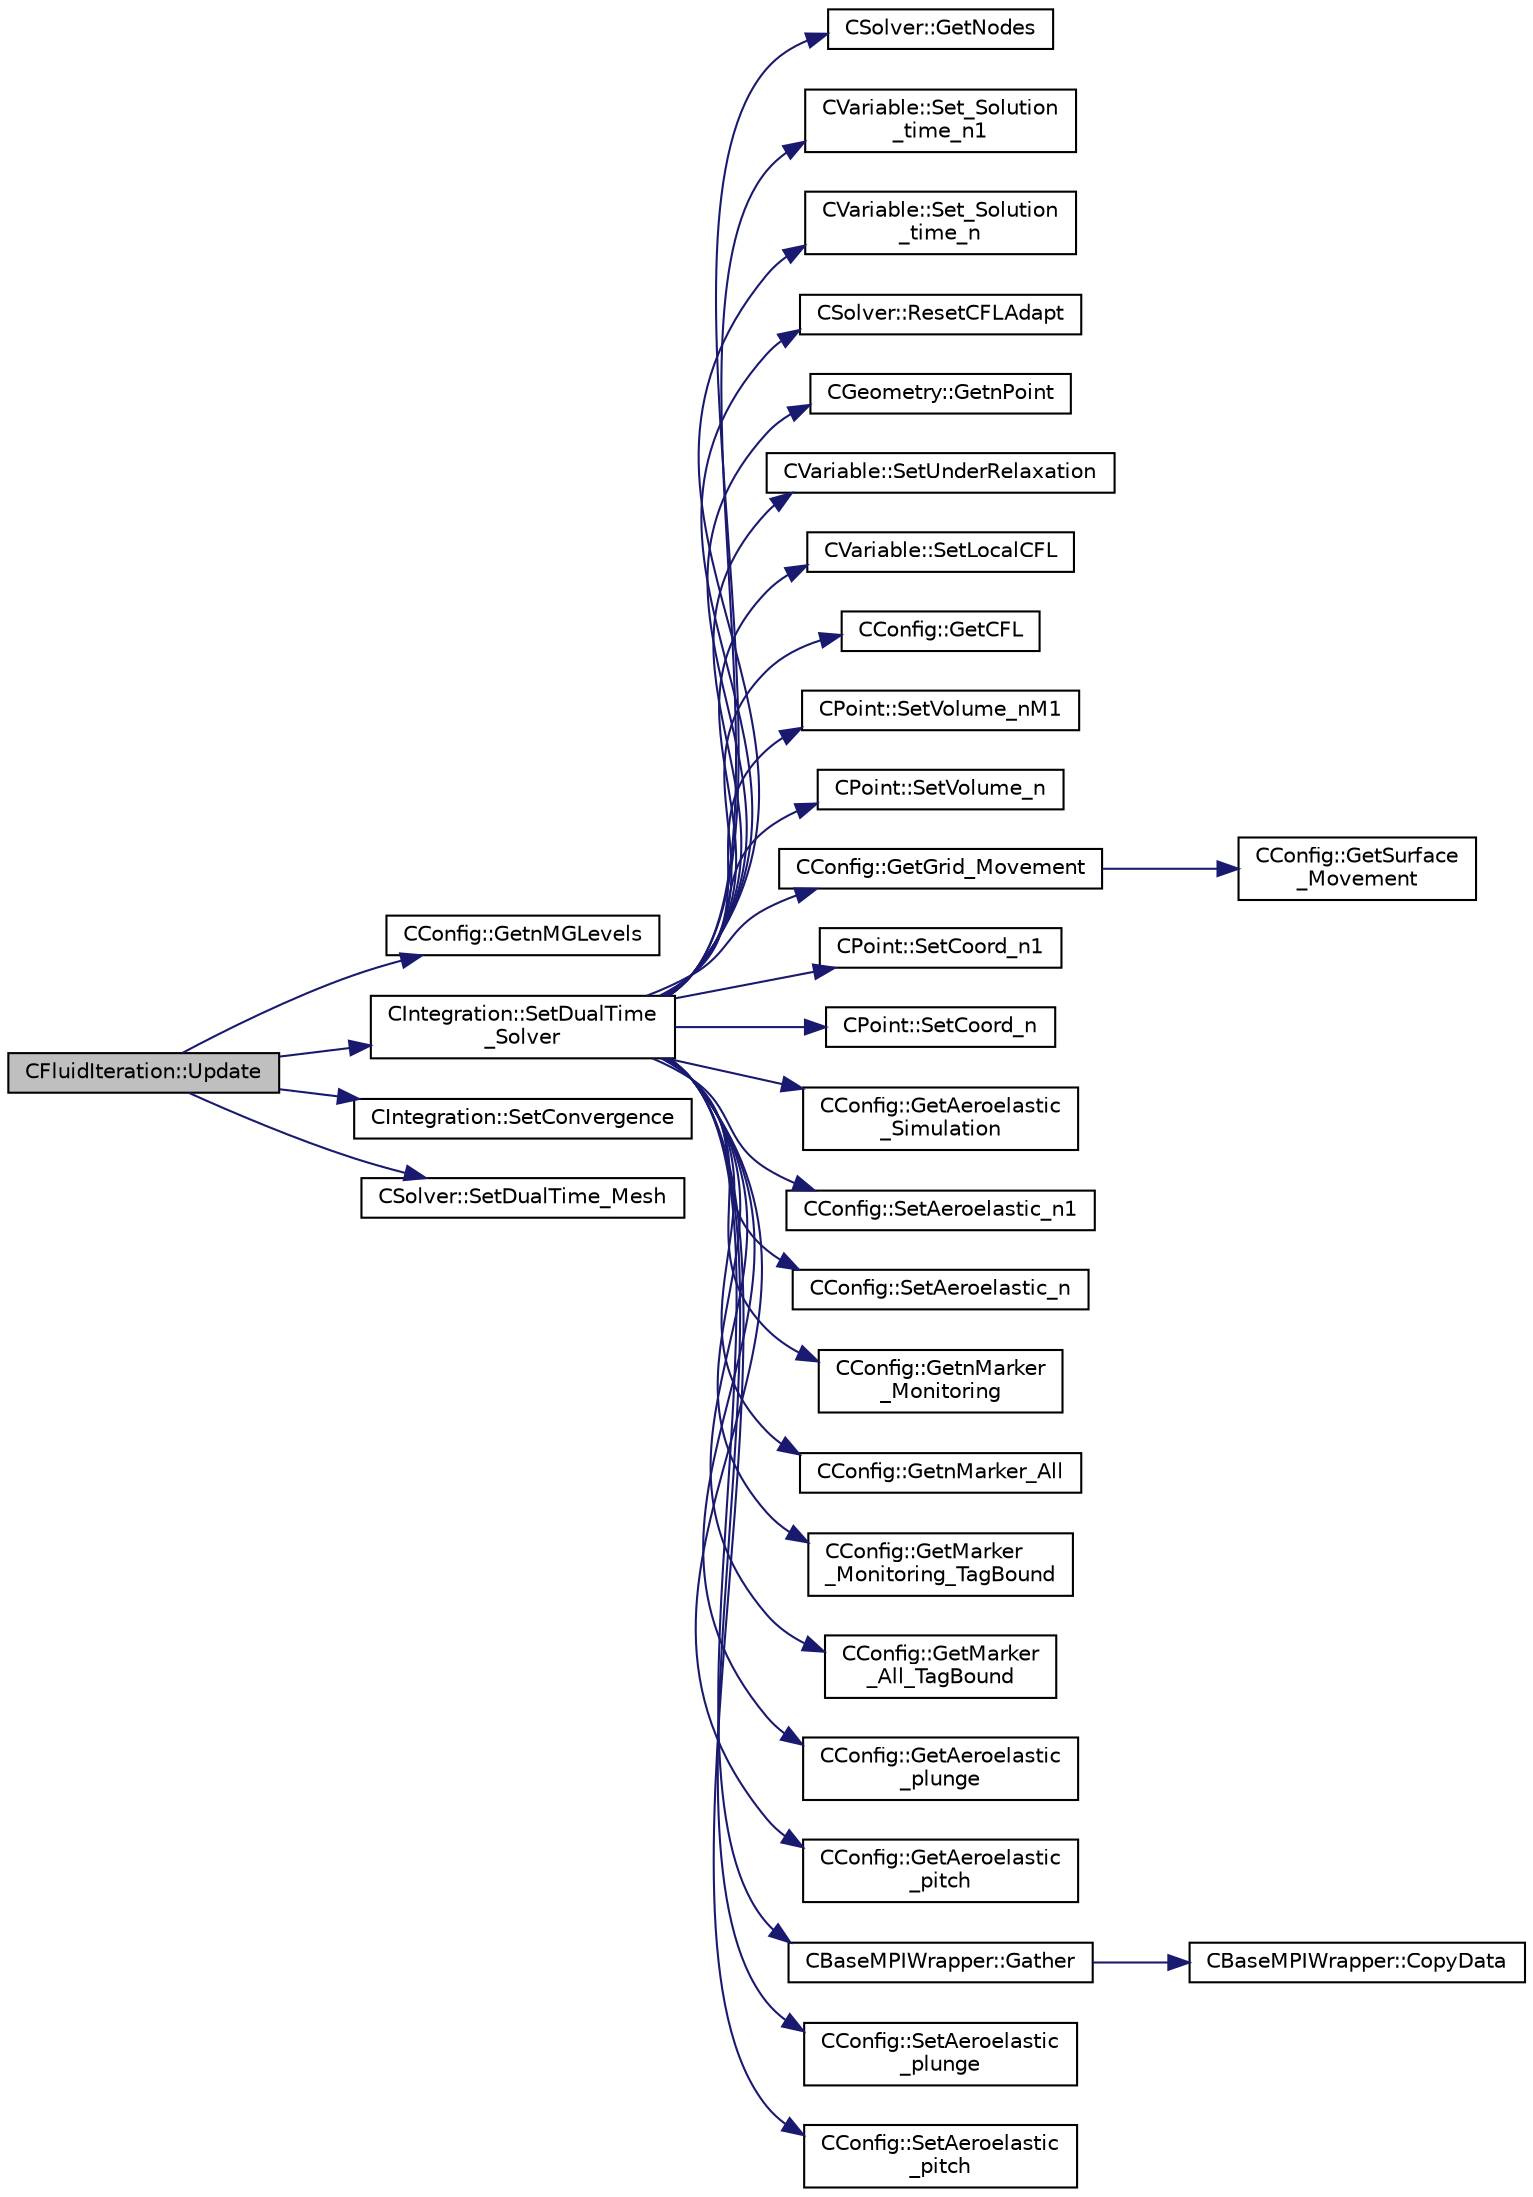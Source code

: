 digraph "CFluidIteration::Update"
{
  edge [fontname="Helvetica",fontsize="10",labelfontname="Helvetica",labelfontsize="10"];
  node [fontname="Helvetica",fontsize="10",shape=record];
  rankdir="LR";
  Node792 [label="CFluidIteration::Update",height=0.2,width=0.4,color="black", fillcolor="grey75", style="filled", fontcolor="black"];
  Node792 -> Node793 [color="midnightblue",fontsize="10",style="solid",fontname="Helvetica"];
  Node793 [label="CConfig::GetnMGLevels",height=0.2,width=0.4,color="black", fillcolor="white", style="filled",URL="$class_c_config.html#aea7f78497a5cd863bd065391232329fd",tooltip="Get the number of multigrid levels. "];
  Node792 -> Node794 [color="midnightblue",fontsize="10",style="solid",fontname="Helvetica"];
  Node794 [label="CIntegration::SetDualTime\l_Solver",height=0.2,width=0.4,color="black", fillcolor="white", style="filled",URL="$class_c_integration.html#ac4f1d2478b4378c7a861e86f40687327",tooltip="Save the solution, and volume at different time steps. "];
  Node794 -> Node795 [color="midnightblue",fontsize="10",style="solid",fontname="Helvetica"];
  Node795 [label="CSolver::GetNodes",height=0.2,width=0.4,color="black", fillcolor="white", style="filled",URL="$class_c_solver.html#af3198e52a2ea377bb765647b5e697197",tooltip="Allow outside access to the nodes of the solver, containing conservatives, primitives, etc. "];
  Node794 -> Node796 [color="midnightblue",fontsize="10",style="solid",fontname="Helvetica"];
  Node796 [label="CVariable::Set_Solution\l_time_n1",height=0.2,width=0.4,color="black", fillcolor="white", style="filled",URL="$class_c_variable.html#a527a337871bb37c3bb2df40c2b946884",tooltip="Set the variable solution at time n-1. "];
  Node794 -> Node797 [color="midnightblue",fontsize="10",style="solid",fontname="Helvetica"];
  Node797 [label="CVariable::Set_Solution\l_time_n",height=0.2,width=0.4,color="black", fillcolor="white", style="filled",URL="$class_c_variable.html#abf55f051089ec13d9c0422ed3389a9dc",tooltip="Set the variable solution at time n. "];
  Node794 -> Node798 [color="midnightblue",fontsize="10",style="solid",fontname="Helvetica"];
  Node798 [label="CSolver::ResetCFLAdapt",height=0.2,width=0.4,color="black", fillcolor="white", style="filled",URL="$class_c_solver.html#af80681dac3e3fbb1c0e816322fe02b2b",tooltip="Reset the local CFL adaption variables. "];
  Node794 -> Node799 [color="midnightblue",fontsize="10",style="solid",fontname="Helvetica"];
  Node799 [label="CGeometry::GetnPoint",height=0.2,width=0.4,color="black", fillcolor="white", style="filled",URL="$class_c_geometry.html#aa68b666b38f4d2c7021736ae86940f44",tooltip="Get number of points. "];
  Node794 -> Node800 [color="midnightblue",fontsize="10",style="solid",fontname="Helvetica"];
  Node800 [label="CVariable::SetUnderRelaxation",height=0.2,width=0.4,color="black", fillcolor="white", style="filled",URL="$class_c_variable.html#a9b8011eec0bc306643d276db7fd39413",tooltip="Set the value of the under-relaxation parameter for the current control volume (CV). "];
  Node794 -> Node801 [color="midnightblue",fontsize="10",style="solid",fontname="Helvetica"];
  Node801 [label="CVariable::SetLocalCFL",height=0.2,width=0.4,color="black", fillcolor="white", style="filled",URL="$class_c_variable.html#a77d2f7f3fb35de75f915725662790060",tooltip="Set the value of the local CFL number for the current control volume (CV). "];
  Node794 -> Node802 [color="midnightblue",fontsize="10",style="solid",fontname="Helvetica"];
  Node802 [label="CConfig::GetCFL",height=0.2,width=0.4,color="black", fillcolor="white", style="filled",URL="$class_c_config.html#a5a509e57de00494a1cb92e011c1c0dbc",tooltip="Get the Courant Friedrich Levi number for each grid. "];
  Node794 -> Node803 [color="midnightblue",fontsize="10",style="solid",fontname="Helvetica"];
  Node803 [label="CPoint::SetVolume_nM1",height=0.2,width=0.4,color="black", fillcolor="white", style="filled",URL="$class_c_point.html#a79ecc2a84c9b991d4d57e883c4d086d5",tooltip="Set the volume of the control volume at time n+1. "];
  Node794 -> Node804 [color="midnightblue",fontsize="10",style="solid",fontname="Helvetica"];
  Node804 [label="CPoint::SetVolume_n",height=0.2,width=0.4,color="black", fillcolor="white", style="filled",URL="$class_c_point.html#a72a57731b5e2b1d312144f7c41ff689e",tooltip="Set the volume of the control volume at time n. "];
  Node794 -> Node805 [color="midnightblue",fontsize="10",style="solid",fontname="Helvetica"];
  Node805 [label="CConfig::GetGrid_Movement",height=0.2,width=0.4,color="black", fillcolor="white", style="filled",URL="$class_c_config.html#a65f49bf3888539804cc0ceac28a32923",tooltip="Get information about the grid movement. "];
  Node805 -> Node806 [color="midnightblue",fontsize="10",style="solid",fontname="Helvetica"];
  Node806 [label="CConfig::GetSurface\l_Movement",height=0.2,width=0.4,color="black", fillcolor="white", style="filled",URL="$class_c_config.html#a67dbc09d0ad95072023d7f356333d6c8",tooltip="Get information about deforming markers. "];
  Node794 -> Node807 [color="midnightblue",fontsize="10",style="solid",fontname="Helvetica"];
  Node807 [label="CPoint::SetCoord_n1",height=0.2,width=0.4,color="black", fillcolor="white", style="filled",URL="$class_c_point.html#a2c58dcd1503e1157f5afc7c9200743eb",tooltip="Set the coordinates of the control volume at time n-1 to the ones in Coord_n. "];
  Node794 -> Node808 [color="midnightblue",fontsize="10",style="solid",fontname="Helvetica"];
  Node808 [label="CPoint::SetCoord_n",height=0.2,width=0.4,color="black", fillcolor="white", style="filled",URL="$class_c_point.html#ac99bf9bb160e4f7bee37d7cc29d17b3c",tooltip="Set the coordinates of the control volume at time n to the ones in Coord. "];
  Node794 -> Node809 [color="midnightblue",fontsize="10",style="solid",fontname="Helvetica"];
  Node809 [label="CConfig::GetAeroelastic\l_Simulation",height=0.2,width=0.4,color="black", fillcolor="white", style="filled",URL="$class_c_config.html#a5e201a02b845a33f967cbcd3f462018a",tooltip="Get information about the aeroelastic simulation. "];
  Node794 -> Node810 [color="midnightblue",fontsize="10",style="solid",fontname="Helvetica"];
  Node810 [label="CConfig::SetAeroelastic_n1",height=0.2,width=0.4,color="black", fillcolor="white", style="filled",URL="$class_c_config.html#a32f6495cb4c1b1b6dd6d94a661bc9818",tooltip="Value of Aeroelastic solution coordinate at time n-1 from time n. "];
  Node794 -> Node811 [color="midnightblue",fontsize="10",style="solid",fontname="Helvetica"];
  Node811 [label="CConfig::SetAeroelastic_n",height=0.2,width=0.4,color="black", fillcolor="white", style="filled",URL="$class_c_config.html#a732fbb3aa0665472f8397c3f42534b30",tooltip="Value of Aeroelastic solution coordinate at time n from time n+1. "];
  Node794 -> Node812 [color="midnightblue",fontsize="10",style="solid",fontname="Helvetica"];
  Node812 [label="CConfig::GetnMarker\l_Monitoring",height=0.2,width=0.4,color="black", fillcolor="white", style="filled",URL="$class_c_config.html#a62a92b26c1300323f4a4a035ec19af1a",tooltip="Get the total number of monitoring markers. "];
  Node794 -> Node813 [color="midnightblue",fontsize="10",style="solid",fontname="Helvetica"];
  Node813 [label="CConfig::GetnMarker_All",height=0.2,width=0.4,color="black", fillcolor="white", style="filled",URL="$class_c_config.html#a300c4884edfc0c2acf395036439004f4",tooltip="Get the total number of boundary markers including send/receive domains. "];
  Node794 -> Node814 [color="midnightblue",fontsize="10",style="solid",fontname="Helvetica"];
  Node814 [label="CConfig::GetMarker\l_Monitoring_TagBound",height=0.2,width=0.4,color="black", fillcolor="white", style="filled",URL="$class_c_config.html#a5bf47083eec0b00543d3d8c387f41ab2",tooltip="Get the name of the surface defined in the geometry file. "];
  Node794 -> Node815 [color="midnightblue",fontsize="10",style="solid",fontname="Helvetica"];
  Node815 [label="CConfig::GetMarker\l_All_TagBound",height=0.2,width=0.4,color="black", fillcolor="white", style="filled",URL="$class_c_config.html#a967e969a3beb24bb6e57d7036af003be",tooltip="Get the index of the surface defined in the geometry file. "];
  Node794 -> Node816 [color="midnightblue",fontsize="10",style="solid",fontname="Helvetica"];
  Node816 [label="CConfig::GetAeroelastic\l_plunge",height=0.2,width=0.4,color="black", fillcolor="white", style="filled",URL="$class_c_config.html#aa28d5164af585f7a1f3fa702fa044a2d",tooltip="Value of plunging coordinate. "];
  Node794 -> Node817 [color="midnightblue",fontsize="10",style="solid",fontname="Helvetica"];
  Node817 [label="CConfig::GetAeroelastic\l_pitch",height=0.2,width=0.4,color="black", fillcolor="white", style="filled",URL="$class_c_config.html#a57928a763b6b5f41e2dac1992596138d",tooltip="Value of pitching coordinate. "];
  Node794 -> Node818 [color="midnightblue",fontsize="10",style="solid",fontname="Helvetica"];
  Node818 [label="CBaseMPIWrapper::Gather",height=0.2,width=0.4,color="black", fillcolor="white", style="filled",URL="$class_c_base_m_p_i_wrapper.html#a39e59958c13f7fefc74062ba2ff149f1"];
  Node818 -> Node819 [color="midnightblue",fontsize="10",style="solid",fontname="Helvetica"];
  Node819 [label="CBaseMPIWrapper::CopyData",height=0.2,width=0.4,color="black", fillcolor="white", style="filled",URL="$class_c_base_m_p_i_wrapper.html#a4725cc1dd65b161b483e812a538a5e36"];
  Node794 -> Node820 [color="midnightblue",fontsize="10",style="solid",fontname="Helvetica"];
  Node820 [label="CConfig::SetAeroelastic\l_plunge",height=0.2,width=0.4,color="black", fillcolor="white", style="filled",URL="$class_c_config.html#a265f87e00ba2ed387f084082c7f6d1cb",tooltip="Value of plunging coordinate. "];
  Node794 -> Node821 [color="midnightblue",fontsize="10",style="solid",fontname="Helvetica"];
  Node821 [label="CConfig::SetAeroelastic\l_pitch",height=0.2,width=0.4,color="black", fillcolor="white", style="filled",URL="$class_c_config.html#a9ba428baa92dc36b447d424450a49b1a",tooltip="Value of pitching coordinate. "];
  Node792 -> Node822 [color="midnightblue",fontsize="10",style="solid",fontname="Helvetica"];
  Node822 [label="CIntegration::SetConvergence",height=0.2,width=0.4,color="black", fillcolor="white", style="filled",URL="$class_c_integration.html#a5f5e3b9ec398e7d4aef31982f90bfc67",tooltip="Set the indicator of the convergence. "];
  Node792 -> Node823 [color="midnightblue",fontsize="10",style="solid",fontname="Helvetica"];
  Node823 [label="CSolver::SetDualTime_Mesh",height=0.2,width=0.4,color="black", fillcolor="white", style="filled",URL="$class_c_solver.html#a82f4b4fb1c2555efebfb632524c22041",tooltip="Move the mesh in time. "];
}
